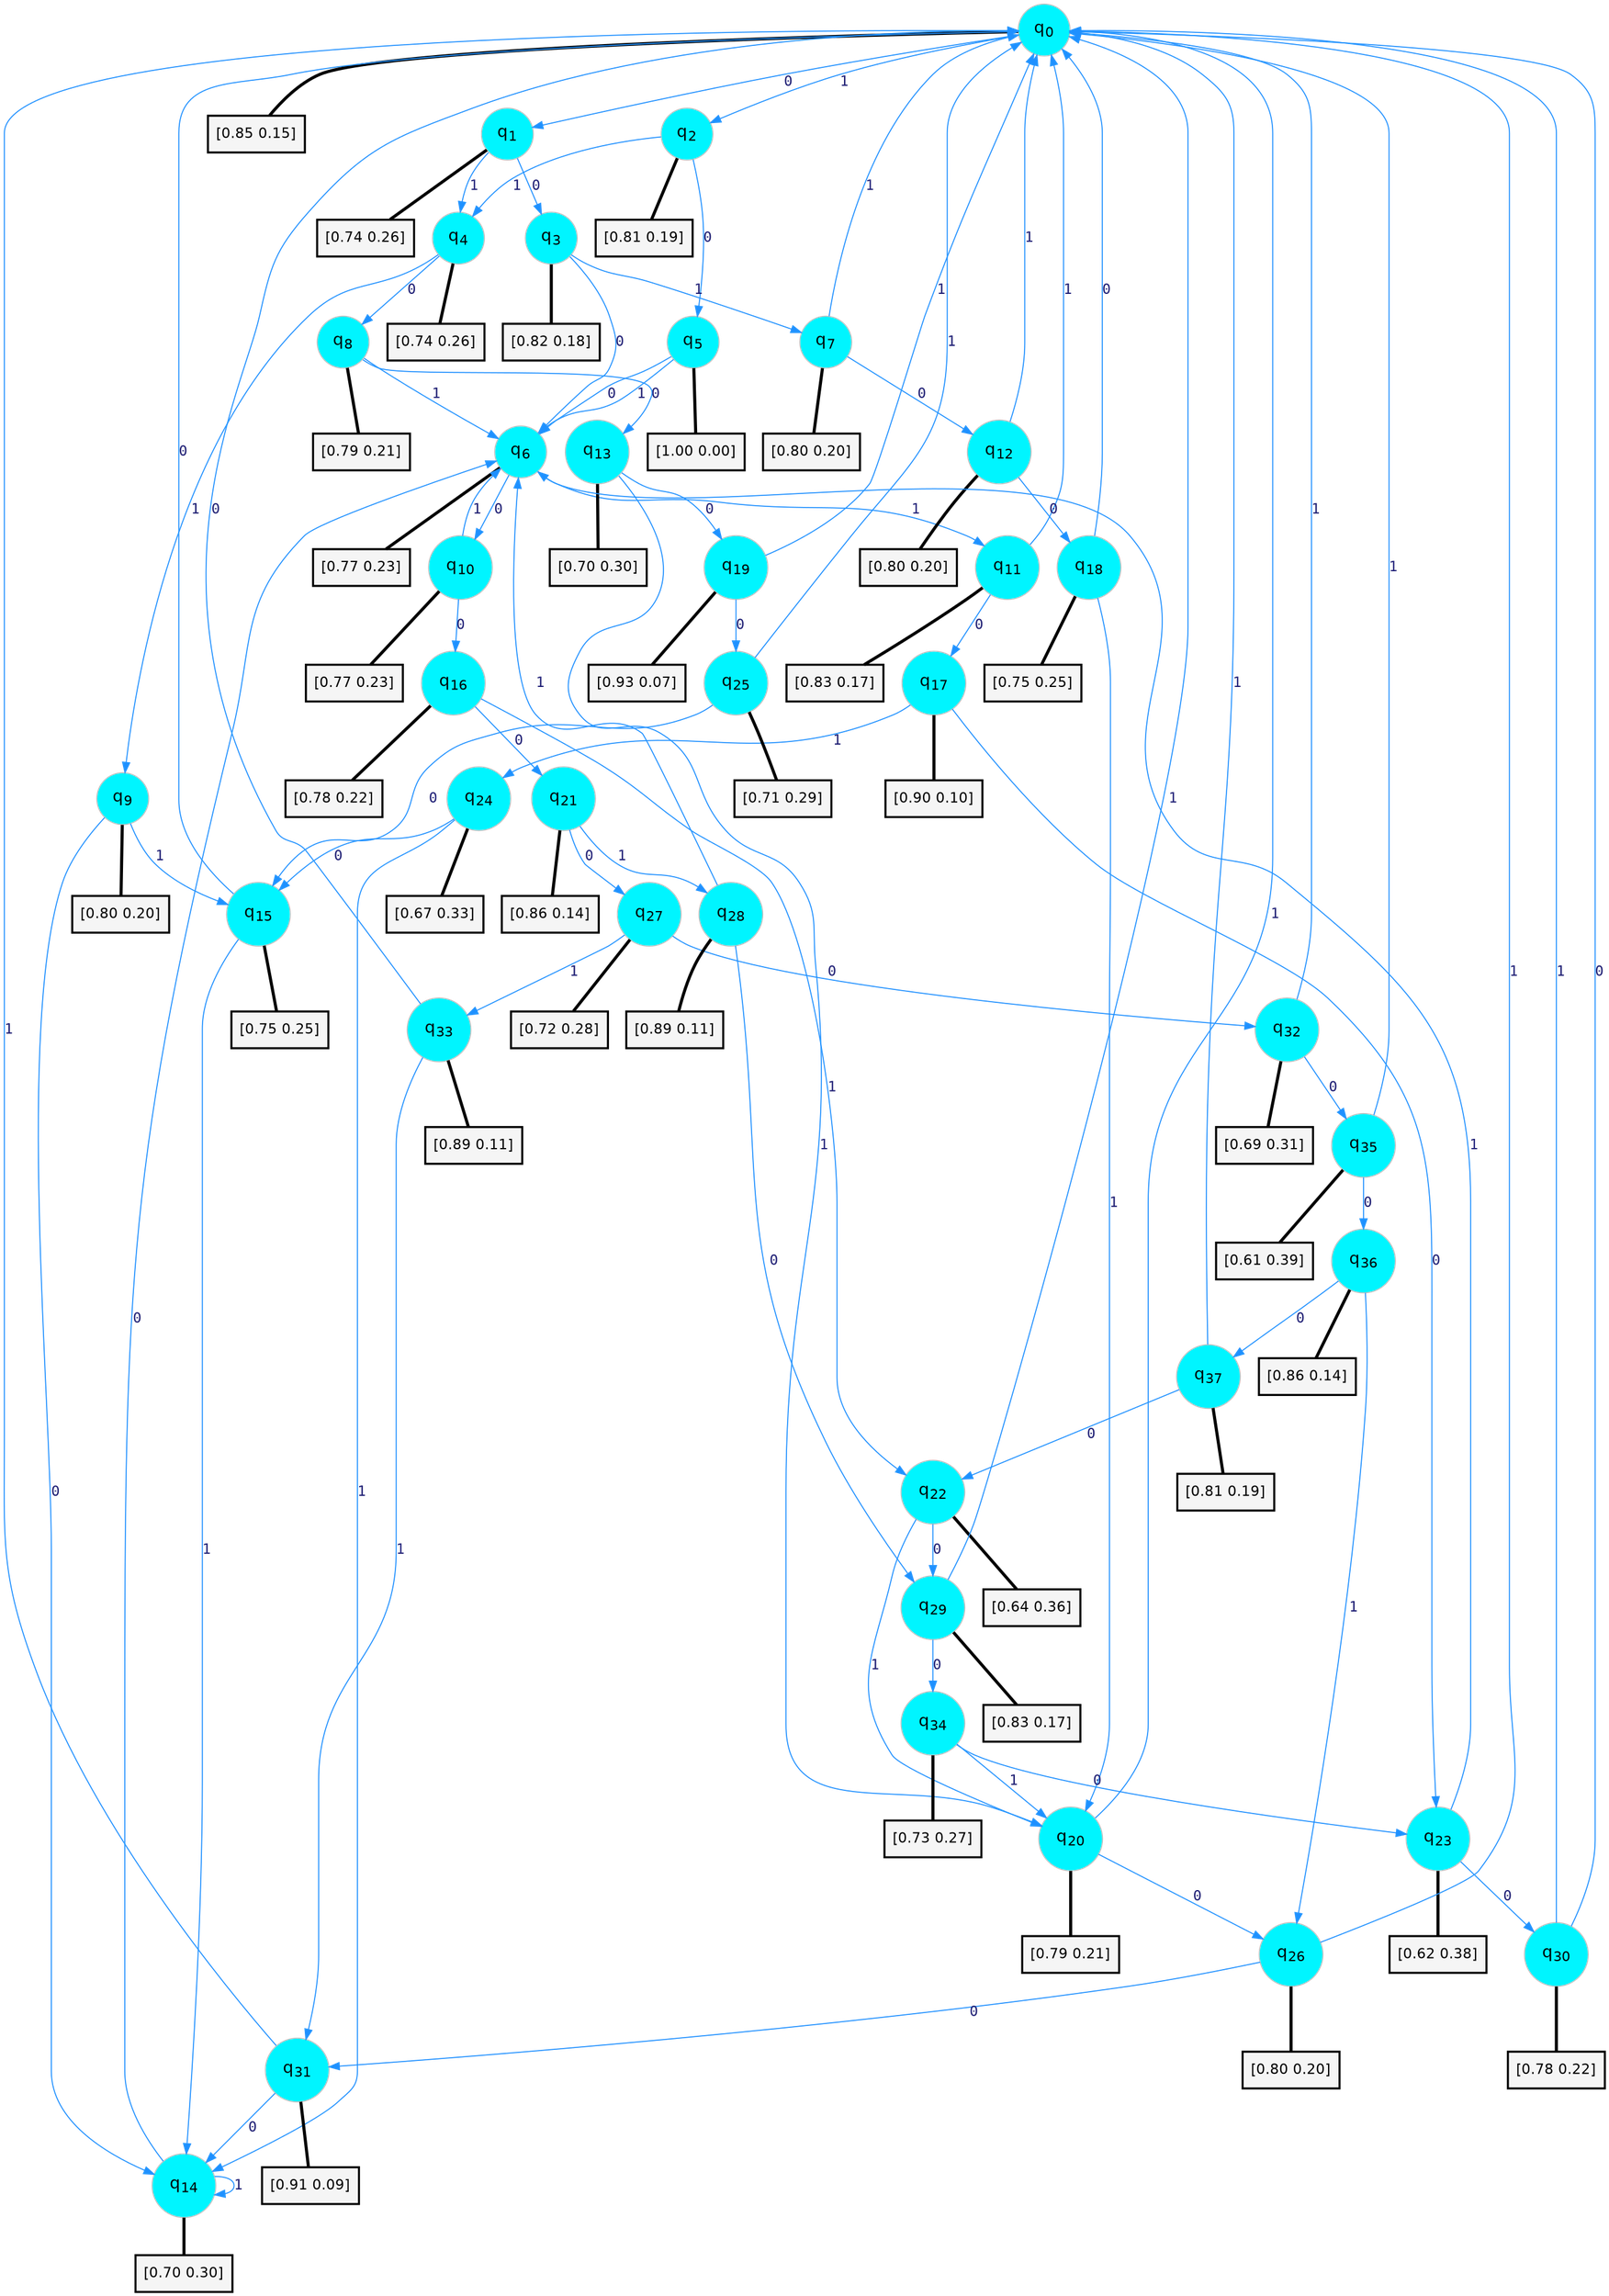 digraph G {
graph [
bgcolor=transparent, dpi=300, rankdir=TD, size="40,25"];
node [
color=gray, fillcolor=turquoise1, fontcolor=black, fontname=Helvetica, fontsize=16, fontweight=bold, shape=circle, style=filled];
edge [
arrowsize=1, color=dodgerblue1, fontcolor=midnightblue, fontname=courier, fontweight=bold, penwidth=1, style=solid, weight=20];
0[label=<q<SUB>0</SUB>>];
1[label=<q<SUB>1</SUB>>];
2[label=<q<SUB>2</SUB>>];
3[label=<q<SUB>3</SUB>>];
4[label=<q<SUB>4</SUB>>];
5[label=<q<SUB>5</SUB>>];
6[label=<q<SUB>6</SUB>>];
7[label=<q<SUB>7</SUB>>];
8[label=<q<SUB>8</SUB>>];
9[label=<q<SUB>9</SUB>>];
10[label=<q<SUB>10</SUB>>];
11[label=<q<SUB>11</SUB>>];
12[label=<q<SUB>12</SUB>>];
13[label=<q<SUB>13</SUB>>];
14[label=<q<SUB>14</SUB>>];
15[label=<q<SUB>15</SUB>>];
16[label=<q<SUB>16</SUB>>];
17[label=<q<SUB>17</SUB>>];
18[label=<q<SUB>18</SUB>>];
19[label=<q<SUB>19</SUB>>];
20[label=<q<SUB>20</SUB>>];
21[label=<q<SUB>21</SUB>>];
22[label=<q<SUB>22</SUB>>];
23[label=<q<SUB>23</SUB>>];
24[label=<q<SUB>24</SUB>>];
25[label=<q<SUB>25</SUB>>];
26[label=<q<SUB>26</SUB>>];
27[label=<q<SUB>27</SUB>>];
28[label=<q<SUB>28</SUB>>];
29[label=<q<SUB>29</SUB>>];
30[label=<q<SUB>30</SUB>>];
31[label=<q<SUB>31</SUB>>];
32[label=<q<SUB>32</SUB>>];
33[label=<q<SUB>33</SUB>>];
34[label=<q<SUB>34</SUB>>];
35[label=<q<SUB>35</SUB>>];
36[label=<q<SUB>36</SUB>>];
37[label=<q<SUB>37</SUB>>];
38[label="[0.85 0.15]", shape=box,fontcolor=black, fontname=Helvetica, fontsize=14, penwidth=2, fillcolor=whitesmoke,color=black];
39[label="[0.74 0.26]", shape=box,fontcolor=black, fontname=Helvetica, fontsize=14, penwidth=2, fillcolor=whitesmoke,color=black];
40[label="[0.81 0.19]", shape=box,fontcolor=black, fontname=Helvetica, fontsize=14, penwidth=2, fillcolor=whitesmoke,color=black];
41[label="[0.82 0.18]", shape=box,fontcolor=black, fontname=Helvetica, fontsize=14, penwidth=2, fillcolor=whitesmoke,color=black];
42[label="[0.74 0.26]", shape=box,fontcolor=black, fontname=Helvetica, fontsize=14, penwidth=2, fillcolor=whitesmoke,color=black];
43[label="[1.00 0.00]", shape=box,fontcolor=black, fontname=Helvetica, fontsize=14, penwidth=2, fillcolor=whitesmoke,color=black];
44[label="[0.77 0.23]", shape=box,fontcolor=black, fontname=Helvetica, fontsize=14, penwidth=2, fillcolor=whitesmoke,color=black];
45[label="[0.80 0.20]", shape=box,fontcolor=black, fontname=Helvetica, fontsize=14, penwidth=2, fillcolor=whitesmoke,color=black];
46[label="[0.79 0.21]", shape=box,fontcolor=black, fontname=Helvetica, fontsize=14, penwidth=2, fillcolor=whitesmoke,color=black];
47[label="[0.80 0.20]", shape=box,fontcolor=black, fontname=Helvetica, fontsize=14, penwidth=2, fillcolor=whitesmoke,color=black];
48[label="[0.77 0.23]", shape=box,fontcolor=black, fontname=Helvetica, fontsize=14, penwidth=2, fillcolor=whitesmoke,color=black];
49[label="[0.83 0.17]", shape=box,fontcolor=black, fontname=Helvetica, fontsize=14, penwidth=2, fillcolor=whitesmoke,color=black];
50[label="[0.80 0.20]", shape=box,fontcolor=black, fontname=Helvetica, fontsize=14, penwidth=2, fillcolor=whitesmoke,color=black];
51[label="[0.70 0.30]", shape=box,fontcolor=black, fontname=Helvetica, fontsize=14, penwidth=2, fillcolor=whitesmoke,color=black];
52[label="[0.70 0.30]", shape=box,fontcolor=black, fontname=Helvetica, fontsize=14, penwidth=2, fillcolor=whitesmoke,color=black];
53[label="[0.75 0.25]", shape=box,fontcolor=black, fontname=Helvetica, fontsize=14, penwidth=2, fillcolor=whitesmoke,color=black];
54[label="[0.78 0.22]", shape=box,fontcolor=black, fontname=Helvetica, fontsize=14, penwidth=2, fillcolor=whitesmoke,color=black];
55[label="[0.90 0.10]", shape=box,fontcolor=black, fontname=Helvetica, fontsize=14, penwidth=2, fillcolor=whitesmoke,color=black];
56[label="[0.75 0.25]", shape=box,fontcolor=black, fontname=Helvetica, fontsize=14, penwidth=2, fillcolor=whitesmoke,color=black];
57[label="[0.93 0.07]", shape=box,fontcolor=black, fontname=Helvetica, fontsize=14, penwidth=2, fillcolor=whitesmoke,color=black];
58[label="[0.79 0.21]", shape=box,fontcolor=black, fontname=Helvetica, fontsize=14, penwidth=2, fillcolor=whitesmoke,color=black];
59[label="[0.86 0.14]", shape=box,fontcolor=black, fontname=Helvetica, fontsize=14, penwidth=2, fillcolor=whitesmoke,color=black];
60[label="[0.64 0.36]", shape=box,fontcolor=black, fontname=Helvetica, fontsize=14, penwidth=2, fillcolor=whitesmoke,color=black];
61[label="[0.62 0.38]", shape=box,fontcolor=black, fontname=Helvetica, fontsize=14, penwidth=2, fillcolor=whitesmoke,color=black];
62[label="[0.67 0.33]", shape=box,fontcolor=black, fontname=Helvetica, fontsize=14, penwidth=2, fillcolor=whitesmoke,color=black];
63[label="[0.71 0.29]", shape=box,fontcolor=black, fontname=Helvetica, fontsize=14, penwidth=2, fillcolor=whitesmoke,color=black];
64[label="[0.80 0.20]", shape=box,fontcolor=black, fontname=Helvetica, fontsize=14, penwidth=2, fillcolor=whitesmoke,color=black];
65[label="[0.72 0.28]", shape=box,fontcolor=black, fontname=Helvetica, fontsize=14, penwidth=2, fillcolor=whitesmoke,color=black];
66[label="[0.89 0.11]", shape=box,fontcolor=black, fontname=Helvetica, fontsize=14, penwidth=2, fillcolor=whitesmoke,color=black];
67[label="[0.83 0.17]", shape=box,fontcolor=black, fontname=Helvetica, fontsize=14, penwidth=2, fillcolor=whitesmoke,color=black];
68[label="[0.78 0.22]", shape=box,fontcolor=black, fontname=Helvetica, fontsize=14, penwidth=2, fillcolor=whitesmoke,color=black];
69[label="[0.91 0.09]", shape=box,fontcolor=black, fontname=Helvetica, fontsize=14, penwidth=2, fillcolor=whitesmoke,color=black];
70[label="[0.69 0.31]", shape=box,fontcolor=black, fontname=Helvetica, fontsize=14, penwidth=2, fillcolor=whitesmoke,color=black];
71[label="[0.89 0.11]", shape=box,fontcolor=black, fontname=Helvetica, fontsize=14, penwidth=2, fillcolor=whitesmoke,color=black];
72[label="[0.73 0.27]", shape=box,fontcolor=black, fontname=Helvetica, fontsize=14, penwidth=2, fillcolor=whitesmoke,color=black];
73[label="[0.61 0.39]", shape=box,fontcolor=black, fontname=Helvetica, fontsize=14, penwidth=2, fillcolor=whitesmoke,color=black];
74[label="[0.86 0.14]", shape=box,fontcolor=black, fontname=Helvetica, fontsize=14, penwidth=2, fillcolor=whitesmoke,color=black];
75[label="[0.81 0.19]", shape=box,fontcolor=black, fontname=Helvetica, fontsize=14, penwidth=2, fillcolor=whitesmoke,color=black];
0->1 [label=0];
0->2 [label=1];
0->38 [arrowhead=none, penwidth=3,color=black];
1->3 [label=0];
1->4 [label=1];
1->39 [arrowhead=none, penwidth=3,color=black];
2->5 [label=0];
2->4 [label=1];
2->40 [arrowhead=none, penwidth=3,color=black];
3->6 [label=0];
3->7 [label=1];
3->41 [arrowhead=none, penwidth=3,color=black];
4->8 [label=0];
4->9 [label=1];
4->42 [arrowhead=none, penwidth=3,color=black];
5->6 [label=0];
5->6 [label=1];
5->43 [arrowhead=none, penwidth=3,color=black];
6->10 [label=0];
6->11 [label=1];
6->44 [arrowhead=none, penwidth=3,color=black];
7->12 [label=0];
7->0 [label=1];
7->45 [arrowhead=none, penwidth=3,color=black];
8->13 [label=0];
8->6 [label=1];
8->46 [arrowhead=none, penwidth=3,color=black];
9->14 [label=0];
9->15 [label=1];
9->47 [arrowhead=none, penwidth=3,color=black];
10->16 [label=0];
10->6 [label=1];
10->48 [arrowhead=none, penwidth=3,color=black];
11->17 [label=0];
11->0 [label=1];
11->49 [arrowhead=none, penwidth=3,color=black];
12->18 [label=0];
12->0 [label=1];
12->50 [arrowhead=none, penwidth=3,color=black];
13->19 [label=0];
13->20 [label=1];
13->51 [arrowhead=none, penwidth=3,color=black];
14->6 [label=0];
14->14 [label=1];
14->52 [arrowhead=none, penwidth=3,color=black];
15->0 [label=0];
15->14 [label=1];
15->53 [arrowhead=none, penwidth=3,color=black];
16->21 [label=0];
16->22 [label=1];
16->54 [arrowhead=none, penwidth=3,color=black];
17->23 [label=0];
17->24 [label=1];
17->55 [arrowhead=none, penwidth=3,color=black];
18->0 [label=0];
18->20 [label=1];
18->56 [arrowhead=none, penwidth=3,color=black];
19->25 [label=0];
19->0 [label=1];
19->57 [arrowhead=none, penwidth=3,color=black];
20->26 [label=0];
20->0 [label=1];
20->58 [arrowhead=none, penwidth=3,color=black];
21->27 [label=0];
21->28 [label=1];
21->59 [arrowhead=none, penwidth=3,color=black];
22->29 [label=0];
22->20 [label=1];
22->60 [arrowhead=none, penwidth=3,color=black];
23->30 [label=0];
23->6 [label=1];
23->61 [arrowhead=none, penwidth=3,color=black];
24->15 [label=0];
24->14 [label=1];
24->62 [arrowhead=none, penwidth=3,color=black];
25->15 [label=0];
25->0 [label=1];
25->63 [arrowhead=none, penwidth=3,color=black];
26->31 [label=0];
26->0 [label=1];
26->64 [arrowhead=none, penwidth=3,color=black];
27->32 [label=0];
27->33 [label=1];
27->65 [arrowhead=none, penwidth=3,color=black];
28->29 [label=0];
28->6 [label=1];
28->66 [arrowhead=none, penwidth=3,color=black];
29->34 [label=0];
29->0 [label=1];
29->67 [arrowhead=none, penwidth=3,color=black];
30->0 [label=0];
30->0 [label=1];
30->68 [arrowhead=none, penwidth=3,color=black];
31->14 [label=0];
31->0 [label=1];
31->69 [arrowhead=none, penwidth=3,color=black];
32->35 [label=0];
32->0 [label=1];
32->70 [arrowhead=none, penwidth=3,color=black];
33->0 [label=0];
33->31 [label=1];
33->71 [arrowhead=none, penwidth=3,color=black];
34->23 [label=0];
34->20 [label=1];
34->72 [arrowhead=none, penwidth=3,color=black];
35->36 [label=0];
35->0 [label=1];
35->73 [arrowhead=none, penwidth=3,color=black];
36->37 [label=0];
36->26 [label=1];
36->74 [arrowhead=none, penwidth=3,color=black];
37->22 [label=0];
37->0 [label=1];
37->75 [arrowhead=none, penwidth=3,color=black];
}
